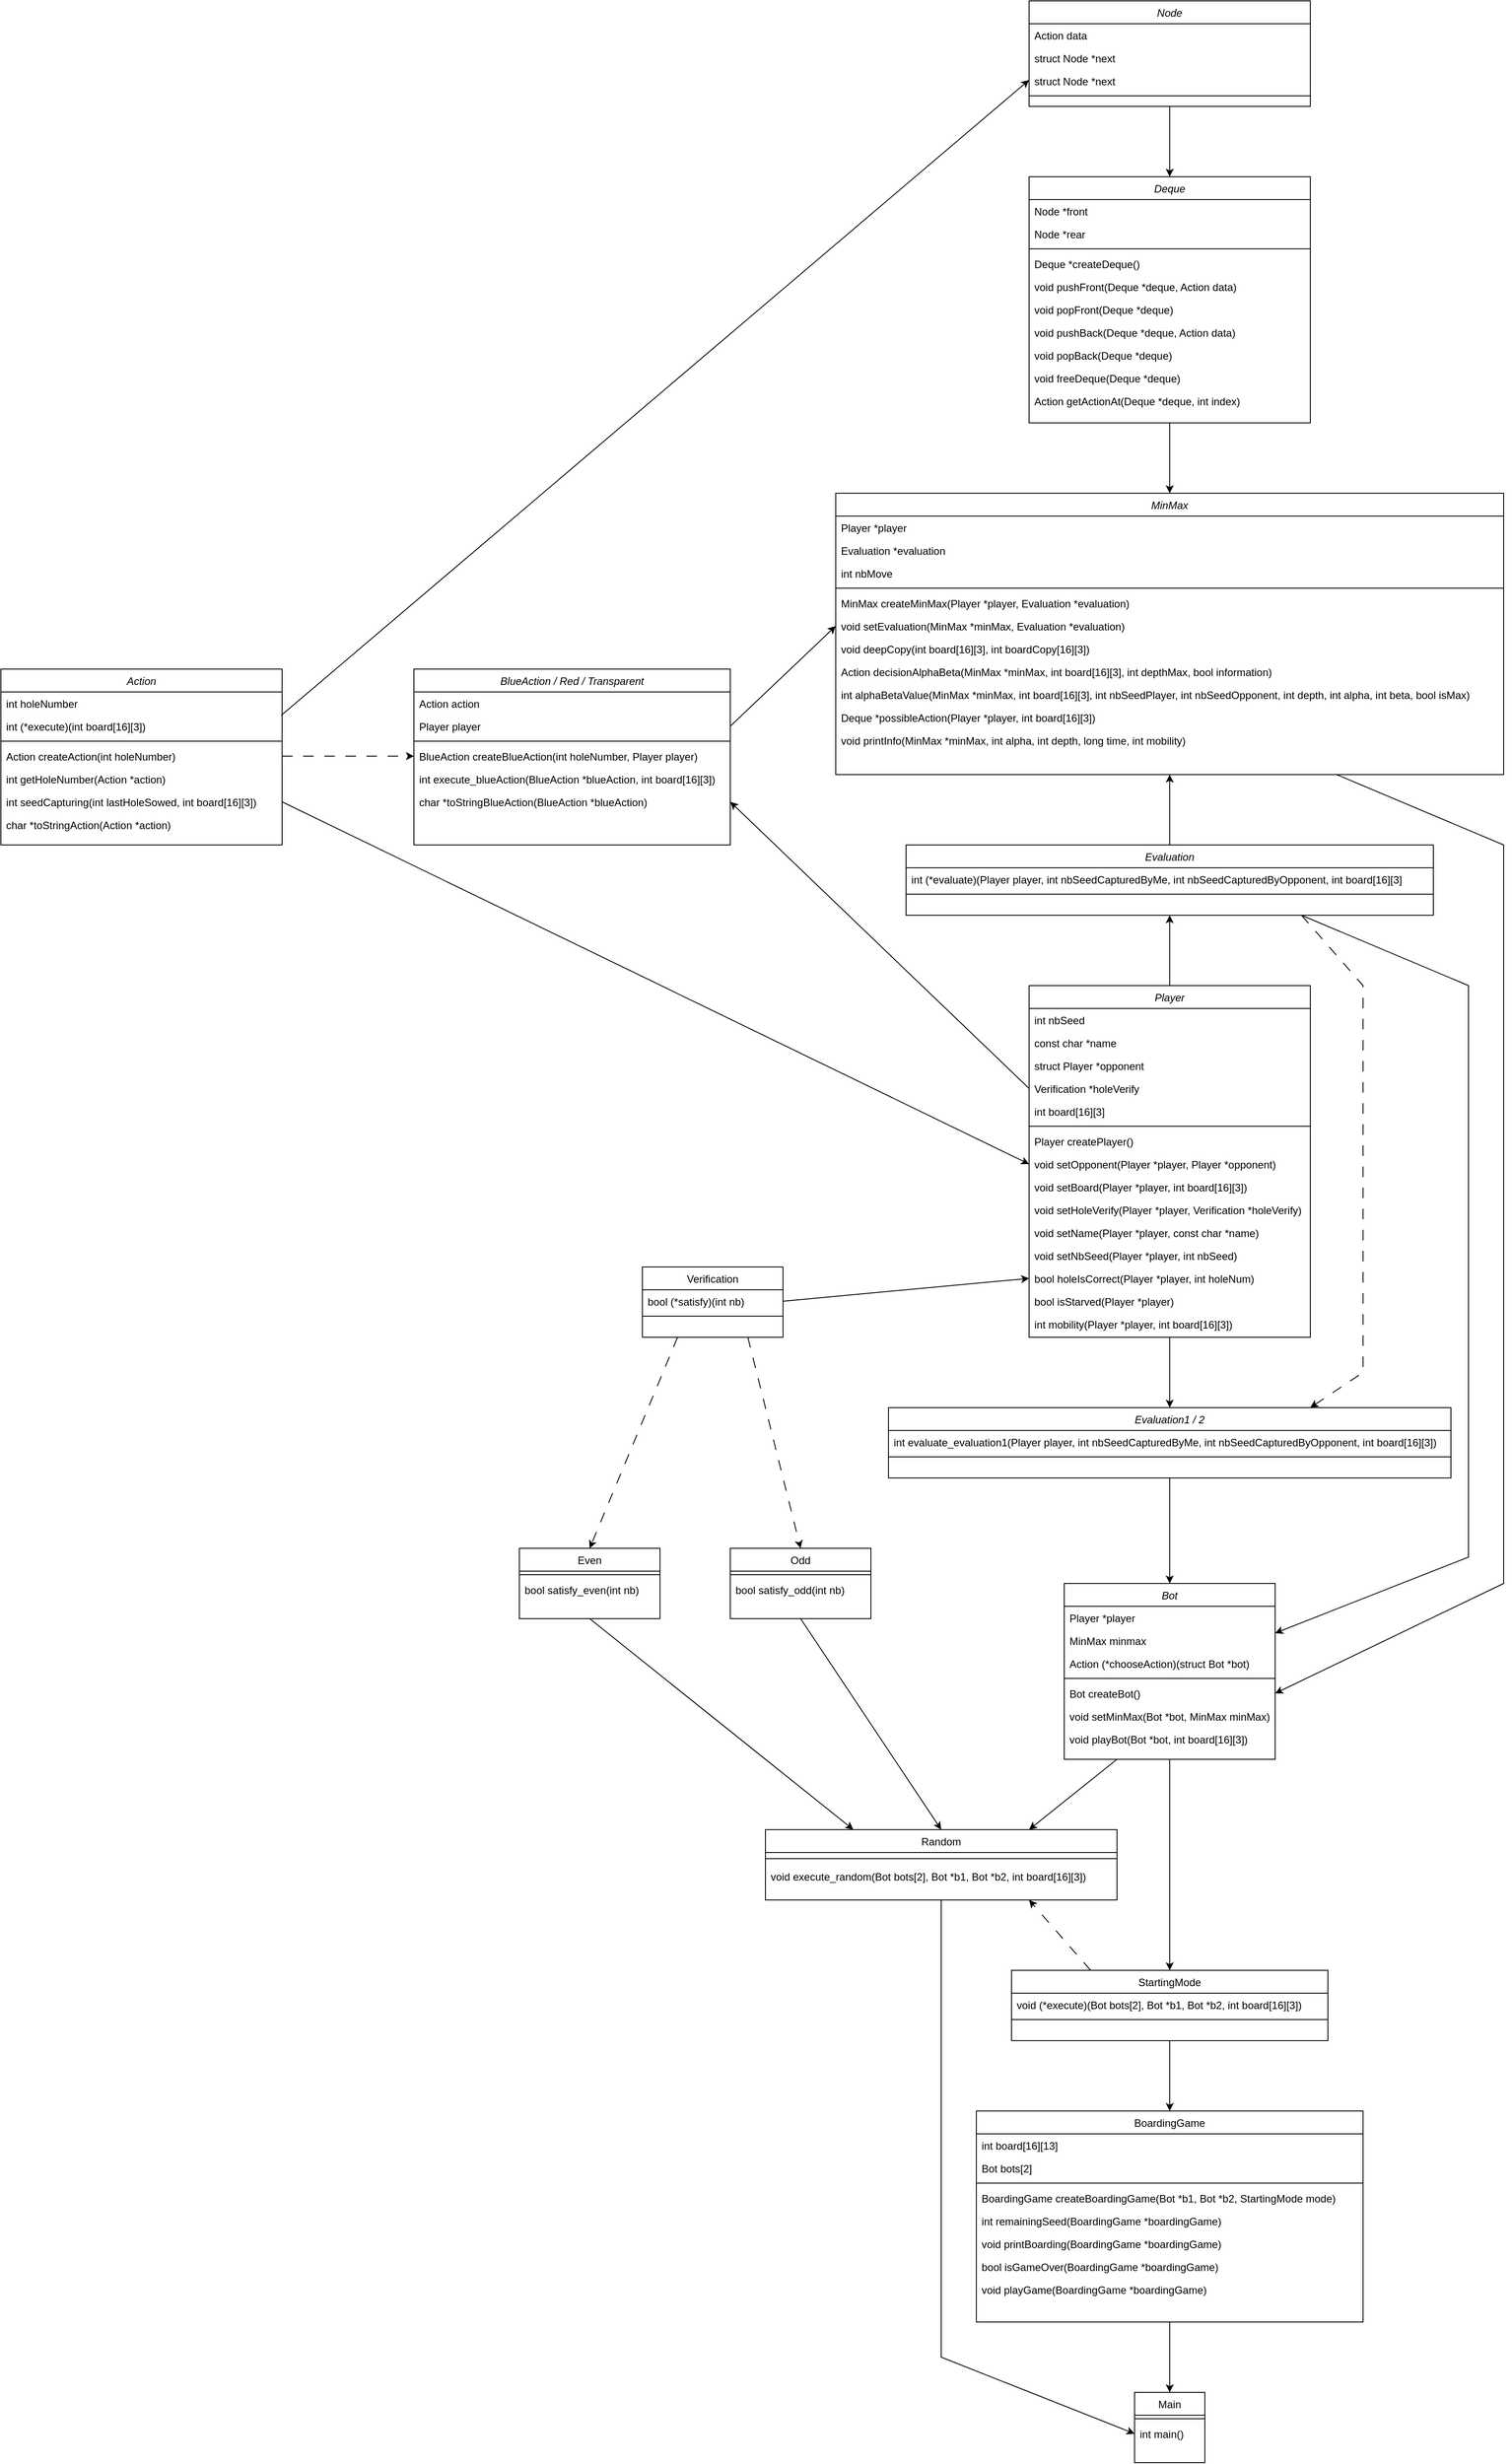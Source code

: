 <mxfile version="22.0.8" type="device">
  <diagram id="C5RBs43oDa-KdzZeNtuy" name="Page-1">
    <mxGraphModel dx="1759" dy="2501" grid="1" gridSize="10" guides="1" tooltips="1" connect="1" arrows="1" fold="1" page="1" pageScale="1" pageWidth="827" pageHeight="1169" math="0" shadow="0">
      <root>
        <mxCell id="WIyWlLk6GJQsqaUBKTNV-0" />
        <mxCell id="WIyWlLk6GJQsqaUBKTNV-1" parent="WIyWlLk6GJQsqaUBKTNV-0" />
        <mxCell id="zkfFHV4jXpPFQw0GAbJ--0" value="Bot" style="swimlane;fontStyle=2;align=center;verticalAlign=top;childLayout=stackLayout;horizontal=1;startSize=26;horizontalStack=0;resizeParent=1;resizeLast=0;collapsible=1;marginBottom=0;rounded=0;shadow=0;strokeWidth=1;" parent="WIyWlLk6GJQsqaUBKTNV-1" vertex="1">
          <mxGeometry x="740" y="720" width="240" height="200" as="geometry">
            <mxRectangle x="230" y="140" width="160" height="26" as="alternateBounds" />
          </mxGeometry>
        </mxCell>
        <mxCell id="zkfFHV4jXpPFQw0GAbJ--1" value="Player *player" style="text;align=left;verticalAlign=top;spacingLeft=4;spacingRight=4;overflow=hidden;rotatable=0;points=[[0,0.5],[1,0.5]];portConstraint=eastwest;" parent="zkfFHV4jXpPFQw0GAbJ--0" vertex="1">
          <mxGeometry y="26" width="240" height="26" as="geometry" />
        </mxCell>
        <mxCell id="zkfFHV4jXpPFQw0GAbJ--2" value="MinMax minmax" style="text;align=left;verticalAlign=top;spacingLeft=4;spacingRight=4;overflow=hidden;rotatable=0;points=[[0,0.5],[1,0.5]];portConstraint=eastwest;rounded=0;shadow=0;html=0;" parent="zkfFHV4jXpPFQw0GAbJ--0" vertex="1">
          <mxGeometry y="52" width="240" height="26" as="geometry" />
        </mxCell>
        <mxCell id="qGku2DRMaZZkztCp4UP6-144" value="Action (*chooseAction)(struct Bot *bot)" style="text;align=left;verticalAlign=top;spacingLeft=4;spacingRight=4;overflow=hidden;rotatable=0;points=[[0,0.5],[1,0.5]];portConstraint=eastwest;rounded=0;shadow=0;html=0;" vertex="1" parent="zkfFHV4jXpPFQw0GAbJ--0">
          <mxGeometry y="78" width="240" height="26" as="geometry" />
        </mxCell>
        <mxCell id="zkfFHV4jXpPFQw0GAbJ--4" value="" style="line;html=1;strokeWidth=1;align=left;verticalAlign=middle;spacingTop=-1;spacingLeft=3;spacingRight=3;rotatable=0;labelPosition=right;points=[];portConstraint=eastwest;" parent="zkfFHV4jXpPFQw0GAbJ--0" vertex="1">
          <mxGeometry y="104" width="240" height="8" as="geometry" />
        </mxCell>
        <mxCell id="zkfFHV4jXpPFQw0GAbJ--5" value="Bot createBot()" style="text;align=left;verticalAlign=top;spacingLeft=4;spacingRight=4;overflow=hidden;rotatable=0;points=[[0,0.5],[1,0.5]];portConstraint=eastwest;" parent="zkfFHV4jXpPFQw0GAbJ--0" vertex="1">
          <mxGeometry y="112" width="240" height="26" as="geometry" />
        </mxCell>
        <mxCell id="qGku2DRMaZZkztCp4UP6-21" value="void setMinMax(Bot *bot, MinMax minMax)" style="text;align=left;verticalAlign=top;spacingLeft=4;spacingRight=4;overflow=hidden;rotatable=0;points=[[0,0.5],[1,0.5]];portConstraint=eastwest;" vertex="1" parent="zkfFHV4jXpPFQw0GAbJ--0">
          <mxGeometry y="138" width="240" height="26" as="geometry" />
        </mxCell>
        <mxCell id="qGku2DRMaZZkztCp4UP6-22" value="void playBot(Bot *bot, int board[16][3])" style="text;align=left;verticalAlign=top;spacingLeft=4;spacingRight=4;overflow=hidden;rotatable=0;points=[[0,0.5],[1,0.5]];portConstraint=eastwest;" vertex="1" parent="zkfFHV4jXpPFQw0GAbJ--0">
          <mxGeometry y="164" width="240" height="26" as="geometry" />
        </mxCell>
        <mxCell id="zkfFHV4jXpPFQw0GAbJ--6" value="Verification" style="swimlane;fontStyle=0;align=center;verticalAlign=top;childLayout=stackLayout;horizontal=1;startSize=26;horizontalStack=0;resizeParent=1;resizeLast=0;collapsible=1;marginBottom=0;rounded=0;shadow=0;strokeWidth=1;" parent="WIyWlLk6GJQsqaUBKTNV-1" vertex="1">
          <mxGeometry x="260" y="360" width="160" height="80" as="geometry">
            <mxRectangle x="130" y="380" width="160" height="26" as="alternateBounds" />
          </mxGeometry>
        </mxCell>
        <mxCell id="zkfFHV4jXpPFQw0GAbJ--7" value="bool (*satisfy)(int nb)" style="text;align=left;verticalAlign=top;spacingLeft=4;spacingRight=4;overflow=hidden;rotatable=0;points=[[0,0.5],[1,0.5]];portConstraint=eastwest;" parent="zkfFHV4jXpPFQw0GAbJ--6" vertex="1">
          <mxGeometry y="26" width="160" height="26" as="geometry" />
        </mxCell>
        <mxCell id="zkfFHV4jXpPFQw0GAbJ--9" value="" style="line;html=1;strokeWidth=1;align=left;verticalAlign=middle;spacingTop=-1;spacingLeft=3;spacingRight=3;rotatable=0;labelPosition=right;points=[];portConstraint=eastwest;" parent="zkfFHV4jXpPFQw0GAbJ--6" vertex="1">
          <mxGeometry y="52" width="160" height="8" as="geometry" />
        </mxCell>
        <mxCell id="zkfFHV4jXpPFQw0GAbJ--13" value="BoardingGame" style="swimlane;fontStyle=0;align=center;verticalAlign=top;childLayout=stackLayout;horizontal=1;startSize=26;horizontalStack=0;resizeParent=1;resizeLast=0;collapsible=1;marginBottom=0;rounded=0;shadow=0;strokeWidth=1;" parent="WIyWlLk6GJQsqaUBKTNV-1" vertex="1">
          <mxGeometry x="640" y="1320" width="440" height="240" as="geometry">
            <mxRectangle x="340" y="380" width="170" height="26" as="alternateBounds" />
          </mxGeometry>
        </mxCell>
        <mxCell id="zkfFHV4jXpPFQw0GAbJ--14" value="int board[16][13]" style="text;align=left;verticalAlign=top;spacingLeft=4;spacingRight=4;overflow=hidden;rotatable=0;points=[[0,0.5],[1,0.5]];portConstraint=eastwest;" parent="zkfFHV4jXpPFQw0GAbJ--13" vertex="1">
          <mxGeometry y="26" width="440" height="26" as="geometry" />
        </mxCell>
        <mxCell id="qGku2DRMaZZkztCp4UP6-8" value="Bot bots[2]" style="text;align=left;verticalAlign=top;spacingLeft=4;spacingRight=4;overflow=hidden;rotatable=0;points=[[0,0.5],[1,0.5]];portConstraint=eastwest;" vertex="1" parent="zkfFHV4jXpPFQw0GAbJ--13">
          <mxGeometry y="52" width="440" height="26" as="geometry" />
        </mxCell>
        <mxCell id="zkfFHV4jXpPFQw0GAbJ--15" value="" style="line;html=1;strokeWidth=1;align=left;verticalAlign=middle;spacingTop=-1;spacingLeft=3;spacingRight=3;rotatable=0;labelPosition=right;points=[];portConstraint=eastwest;" parent="zkfFHV4jXpPFQw0GAbJ--13" vertex="1">
          <mxGeometry y="78" width="440" height="8" as="geometry" />
        </mxCell>
        <mxCell id="qGku2DRMaZZkztCp4UP6-9" value="BoardingGame createBoardingGame(Bot *b1, Bot *b2, StartingMode mode)" style="text;align=left;verticalAlign=top;spacingLeft=4;spacingRight=4;overflow=hidden;rotatable=0;points=[[0,0.5],[1,0.5]];portConstraint=eastwest;" vertex="1" parent="zkfFHV4jXpPFQw0GAbJ--13">
          <mxGeometry y="86" width="440" height="26" as="geometry" />
        </mxCell>
        <mxCell id="qGku2DRMaZZkztCp4UP6-10" value="int remainingSeed(BoardingGame *boardingGame)" style="text;align=left;verticalAlign=top;spacingLeft=4;spacingRight=4;overflow=hidden;rotatable=0;points=[[0,0.5],[1,0.5]];portConstraint=eastwest;" vertex="1" parent="zkfFHV4jXpPFQw0GAbJ--13">
          <mxGeometry y="112" width="440" height="26" as="geometry" />
        </mxCell>
        <mxCell id="qGku2DRMaZZkztCp4UP6-11" value="void printBoarding(BoardingGame *boardingGame)" style="text;align=left;verticalAlign=top;spacingLeft=4;spacingRight=4;overflow=hidden;rotatable=0;points=[[0,0.5],[1,0.5]];portConstraint=eastwest;" vertex="1" parent="zkfFHV4jXpPFQw0GAbJ--13">
          <mxGeometry y="138" width="440" height="26" as="geometry" />
        </mxCell>
        <mxCell id="qGku2DRMaZZkztCp4UP6-12" value="bool isGameOver(BoardingGame *boardingGame)" style="text;align=left;verticalAlign=top;spacingLeft=4;spacingRight=4;overflow=hidden;rotatable=0;points=[[0,0.5],[1,0.5]];portConstraint=eastwest;" vertex="1" parent="zkfFHV4jXpPFQw0GAbJ--13">
          <mxGeometry y="164" width="440" height="26" as="geometry" />
        </mxCell>
        <mxCell id="qGku2DRMaZZkztCp4UP6-13" value="void playGame(BoardingGame *boardingGame)" style="text;align=left;verticalAlign=top;spacingLeft=4;spacingRight=4;overflow=hidden;rotatable=0;points=[[0,0.5],[1,0.5]];portConstraint=eastwest;" vertex="1" parent="zkfFHV4jXpPFQw0GAbJ--13">
          <mxGeometry y="190" width="440" height="26" as="geometry" />
        </mxCell>
        <mxCell id="zkfFHV4jXpPFQw0GAbJ--17" value="StartingMode" style="swimlane;fontStyle=0;align=center;verticalAlign=top;childLayout=stackLayout;horizontal=1;startSize=26;horizontalStack=0;resizeParent=1;resizeLast=0;collapsible=1;marginBottom=0;rounded=0;shadow=0;strokeWidth=1;" parent="WIyWlLk6GJQsqaUBKTNV-1" vertex="1">
          <mxGeometry x="680" y="1160" width="360" height="80" as="geometry">
            <mxRectangle x="550" y="140" width="160" height="26" as="alternateBounds" />
          </mxGeometry>
        </mxCell>
        <mxCell id="zkfFHV4jXpPFQw0GAbJ--22" value="void (*execute)(Bot bots[2], Bot *b1, Bot *b2, int board[16][3])" style="text;align=left;verticalAlign=top;spacingLeft=4;spacingRight=4;overflow=hidden;rotatable=0;points=[[0,0.5],[1,0.5]];portConstraint=eastwest;rounded=0;shadow=0;html=0;" parent="zkfFHV4jXpPFQw0GAbJ--17" vertex="1">
          <mxGeometry y="26" width="360" height="26" as="geometry" />
        </mxCell>
        <mxCell id="zkfFHV4jXpPFQw0GAbJ--23" value="" style="line;html=1;strokeWidth=1;align=left;verticalAlign=middle;spacingTop=-1;spacingLeft=3;spacingRight=3;rotatable=0;labelPosition=right;points=[];portConstraint=eastwest;" parent="zkfFHV4jXpPFQw0GAbJ--17" vertex="1">
          <mxGeometry y="52" width="360" height="8" as="geometry" />
        </mxCell>
        <mxCell id="qGku2DRMaZZkztCp4UP6-0" value="Even" style="swimlane;fontStyle=0;align=center;verticalAlign=top;childLayout=stackLayout;horizontal=1;startSize=26;horizontalStack=0;resizeParent=1;resizeLast=0;collapsible=1;marginBottom=0;rounded=0;shadow=0;strokeWidth=1;" vertex="1" parent="WIyWlLk6GJQsqaUBKTNV-1">
          <mxGeometry x="120" y="680" width="160" height="80" as="geometry">
            <mxRectangle x="130" y="380" width="160" height="26" as="alternateBounds" />
          </mxGeometry>
        </mxCell>
        <mxCell id="qGku2DRMaZZkztCp4UP6-2" value="" style="line;html=1;strokeWidth=1;align=left;verticalAlign=middle;spacingTop=-1;spacingLeft=3;spacingRight=3;rotatable=0;labelPosition=right;points=[];portConstraint=eastwest;" vertex="1" parent="qGku2DRMaZZkztCp4UP6-0">
          <mxGeometry y="26" width="160" height="8" as="geometry" />
        </mxCell>
        <mxCell id="qGku2DRMaZZkztCp4UP6-18" value="bool satisfy_even(int nb)" style="text;align=left;verticalAlign=top;spacingLeft=4;spacingRight=4;overflow=hidden;rotatable=0;points=[[0,0.5],[1,0.5]];portConstraint=eastwest;" vertex="1" parent="qGku2DRMaZZkztCp4UP6-0">
          <mxGeometry y="34" width="160" height="26" as="geometry" />
        </mxCell>
        <mxCell id="qGku2DRMaZZkztCp4UP6-4" value="Odd" style="swimlane;fontStyle=0;align=center;verticalAlign=top;childLayout=stackLayout;horizontal=1;startSize=26;horizontalStack=0;resizeParent=1;resizeLast=0;collapsible=1;marginBottom=0;rounded=0;shadow=0;strokeWidth=1;" vertex="1" parent="WIyWlLk6GJQsqaUBKTNV-1">
          <mxGeometry x="360" y="680" width="160" height="80" as="geometry">
            <mxRectangle x="130" y="380" width="160" height="26" as="alternateBounds" />
          </mxGeometry>
        </mxCell>
        <mxCell id="qGku2DRMaZZkztCp4UP6-6" value="" style="line;html=1;strokeWidth=1;align=left;verticalAlign=middle;spacingTop=-1;spacingLeft=3;spacingRight=3;rotatable=0;labelPosition=right;points=[];portConstraint=eastwest;" vertex="1" parent="qGku2DRMaZZkztCp4UP6-4">
          <mxGeometry y="26" width="160" height="8" as="geometry" />
        </mxCell>
        <mxCell id="qGku2DRMaZZkztCp4UP6-17" value="bool satisfy_odd(int nb)" style="text;align=left;verticalAlign=top;spacingLeft=4;spacingRight=4;overflow=hidden;rotatable=0;points=[[0,0.5],[1,0.5]];portConstraint=eastwest;" vertex="1" parent="qGku2DRMaZZkztCp4UP6-4">
          <mxGeometry y="34" width="160" height="26" as="geometry" />
        </mxCell>
        <mxCell id="qGku2DRMaZZkztCp4UP6-14" value="Random" style="swimlane;fontStyle=0;align=center;verticalAlign=top;childLayout=stackLayout;horizontal=1;startSize=26;horizontalStack=0;resizeParent=1;resizeLast=0;collapsible=1;marginBottom=0;rounded=0;shadow=0;strokeWidth=1;" vertex="1" parent="WIyWlLk6GJQsqaUBKTNV-1">
          <mxGeometry x="400" y="1000" width="400" height="80" as="geometry">
            <mxRectangle x="550" y="140" width="160" height="26" as="alternateBounds" />
          </mxGeometry>
        </mxCell>
        <mxCell id="qGku2DRMaZZkztCp4UP6-16" value="" style="line;html=1;strokeWidth=1;align=left;verticalAlign=middle;spacingTop=-1;spacingLeft=3;spacingRight=3;rotatable=0;labelPosition=right;points=[];portConstraint=eastwest;" vertex="1" parent="qGku2DRMaZZkztCp4UP6-14">
          <mxGeometry y="26" width="400" height="14" as="geometry" />
        </mxCell>
        <mxCell id="qGku2DRMaZZkztCp4UP6-15" value="void execute_random(Bot bots[2], Bot *b1, Bot *b2, int board[16][3])" style="text;align=left;verticalAlign=top;spacingLeft=4;spacingRight=4;overflow=hidden;rotatable=0;points=[[0,0.5],[1,0.5]];portConstraint=eastwest;rounded=0;shadow=0;html=0;" vertex="1" parent="qGku2DRMaZZkztCp4UP6-14">
          <mxGeometry y="40" width="400" height="26" as="geometry" />
        </mxCell>
        <mxCell id="qGku2DRMaZZkztCp4UP6-19" value="" style="endArrow=classic;html=1;rounded=0;exitX=0.25;exitY=0;exitDx=0;exitDy=0;entryX=0.75;entryY=1;entryDx=0;entryDy=0;dashed=1;dashPattern=12 12;" edge="1" parent="WIyWlLk6GJQsqaUBKTNV-1" source="zkfFHV4jXpPFQw0GAbJ--17" target="qGku2DRMaZZkztCp4UP6-14">
          <mxGeometry width="50" height="50" relative="1" as="geometry">
            <mxPoint x="840" y="270" as="sourcePoint" />
            <mxPoint x="890" y="220" as="targetPoint" />
          </mxGeometry>
        </mxCell>
        <mxCell id="qGku2DRMaZZkztCp4UP6-20" value="" style="endArrow=classic;html=1;rounded=0;exitX=0.5;exitY=1;exitDx=0;exitDy=0;entryX=0.5;entryY=0;entryDx=0;entryDy=0;" edge="1" parent="WIyWlLk6GJQsqaUBKTNV-1" source="zkfFHV4jXpPFQw0GAbJ--17" target="zkfFHV4jXpPFQw0GAbJ--13">
          <mxGeometry width="50" height="50" relative="1" as="geometry">
            <mxPoint x="790" y="270" as="sourcePoint" />
            <mxPoint x="840" y="220" as="targetPoint" />
          </mxGeometry>
        </mxCell>
        <mxCell id="qGku2DRMaZZkztCp4UP6-24" value="Player" style="swimlane;fontStyle=2;align=center;verticalAlign=top;childLayout=stackLayout;horizontal=1;startSize=26;horizontalStack=0;resizeParent=1;resizeLast=0;collapsible=1;marginBottom=0;rounded=0;shadow=0;strokeWidth=1;" vertex="1" parent="WIyWlLk6GJQsqaUBKTNV-1">
          <mxGeometry x="700" y="40" width="320" height="400" as="geometry">
            <mxRectangle x="230" y="140" width="160" height="26" as="alternateBounds" />
          </mxGeometry>
        </mxCell>
        <mxCell id="qGku2DRMaZZkztCp4UP6-25" value="int nbSeed" style="text;align=left;verticalAlign=top;spacingLeft=4;spacingRight=4;overflow=hidden;rotatable=0;points=[[0,0.5],[1,0.5]];portConstraint=eastwest;" vertex="1" parent="qGku2DRMaZZkztCp4UP6-24">
          <mxGeometry y="26" width="320" height="26" as="geometry" />
        </mxCell>
        <mxCell id="qGku2DRMaZZkztCp4UP6-26" value="const char *name" style="text;align=left;verticalAlign=top;spacingLeft=4;spacingRight=4;overflow=hidden;rotatable=0;points=[[0,0.5],[1,0.5]];portConstraint=eastwest;rounded=0;shadow=0;html=0;" vertex="1" parent="qGku2DRMaZZkztCp4UP6-24">
          <mxGeometry y="52" width="320" height="26" as="geometry" />
        </mxCell>
        <mxCell id="qGku2DRMaZZkztCp4UP6-27" value="struct Player *opponent" style="text;align=left;verticalAlign=top;spacingLeft=4;spacingRight=4;overflow=hidden;rotatable=0;points=[[0,0.5],[1,0.5]];portConstraint=eastwest;rounded=0;shadow=0;html=0;" vertex="1" parent="qGku2DRMaZZkztCp4UP6-24">
          <mxGeometry y="78" width="320" height="26" as="geometry" />
        </mxCell>
        <mxCell id="qGku2DRMaZZkztCp4UP6-33" value="Verification *holeVerify" style="text;align=left;verticalAlign=top;spacingLeft=4;spacingRight=4;overflow=hidden;rotatable=0;points=[[0,0.5],[1,0.5]];portConstraint=eastwest;rounded=0;shadow=0;html=0;" vertex="1" parent="qGku2DRMaZZkztCp4UP6-24">
          <mxGeometry y="104" width="320" height="26" as="geometry" />
        </mxCell>
        <mxCell id="qGku2DRMaZZkztCp4UP6-35" value="int board[16][3]" style="text;align=left;verticalAlign=top;spacingLeft=4;spacingRight=4;overflow=hidden;rotatable=0;points=[[0,0.5],[1,0.5]];portConstraint=eastwest;rounded=0;shadow=0;html=0;" vertex="1" parent="qGku2DRMaZZkztCp4UP6-24">
          <mxGeometry y="130" width="320" height="26" as="geometry" />
        </mxCell>
        <mxCell id="qGku2DRMaZZkztCp4UP6-28" value="" style="line;html=1;strokeWidth=1;align=left;verticalAlign=middle;spacingTop=-1;spacingLeft=3;spacingRight=3;rotatable=0;labelPosition=right;points=[];portConstraint=eastwest;" vertex="1" parent="qGku2DRMaZZkztCp4UP6-24">
          <mxGeometry y="156" width="320" height="8" as="geometry" />
        </mxCell>
        <mxCell id="qGku2DRMaZZkztCp4UP6-29" value="Player createPlayer()" style="text;align=left;verticalAlign=top;spacingLeft=4;spacingRight=4;overflow=hidden;rotatable=0;points=[[0,0.5],[1,0.5]];portConstraint=eastwest;" vertex="1" parent="qGku2DRMaZZkztCp4UP6-24">
          <mxGeometry y="164" width="320" height="26" as="geometry" />
        </mxCell>
        <mxCell id="qGku2DRMaZZkztCp4UP6-30" value="void setOpponent(Player *player, Player *opponent)" style="text;align=left;verticalAlign=top;spacingLeft=4;spacingRight=4;overflow=hidden;rotatable=0;points=[[0,0.5],[1,0.5]];portConstraint=eastwest;" vertex="1" parent="qGku2DRMaZZkztCp4UP6-24">
          <mxGeometry y="190" width="320" height="26" as="geometry" />
        </mxCell>
        <mxCell id="qGku2DRMaZZkztCp4UP6-31" value="void setBoard(Player *player, int board[16][3])" style="text;align=left;verticalAlign=top;spacingLeft=4;spacingRight=4;overflow=hidden;rotatable=0;points=[[0,0.5],[1,0.5]];portConstraint=eastwest;" vertex="1" parent="qGku2DRMaZZkztCp4UP6-24">
          <mxGeometry y="216" width="320" height="26" as="geometry" />
        </mxCell>
        <mxCell id="qGku2DRMaZZkztCp4UP6-36" value="void setHoleVerify(Player *player, Verification *holeVerify)" style="text;align=left;verticalAlign=top;spacingLeft=4;spacingRight=4;overflow=hidden;rotatable=0;points=[[0,0.5],[1,0.5]];portConstraint=eastwest;" vertex="1" parent="qGku2DRMaZZkztCp4UP6-24">
          <mxGeometry y="242" width="320" height="26" as="geometry" />
        </mxCell>
        <mxCell id="qGku2DRMaZZkztCp4UP6-37" value="void setName(Player *player, const char *name)" style="text;align=left;verticalAlign=top;spacingLeft=4;spacingRight=4;overflow=hidden;rotatable=0;points=[[0,0.5],[1,0.5]];portConstraint=eastwest;" vertex="1" parent="qGku2DRMaZZkztCp4UP6-24">
          <mxGeometry y="268" width="320" height="26" as="geometry" />
        </mxCell>
        <mxCell id="qGku2DRMaZZkztCp4UP6-38" value="void setNbSeed(Player *player, int nbSeed)" style="text;align=left;verticalAlign=top;spacingLeft=4;spacingRight=4;overflow=hidden;rotatable=0;points=[[0,0.5],[1,0.5]];portConstraint=eastwest;" vertex="1" parent="qGku2DRMaZZkztCp4UP6-24">
          <mxGeometry y="294" width="320" height="26" as="geometry" />
        </mxCell>
        <mxCell id="qGku2DRMaZZkztCp4UP6-39" value="bool holeIsCorrect(Player *player, int holeNum)" style="text;align=left;verticalAlign=top;spacingLeft=4;spacingRight=4;overflow=hidden;rotatable=0;points=[[0,0.5],[1,0.5]];portConstraint=eastwest;" vertex="1" parent="qGku2DRMaZZkztCp4UP6-24">
          <mxGeometry y="320" width="320" height="26" as="geometry" />
        </mxCell>
        <mxCell id="qGku2DRMaZZkztCp4UP6-40" value="bool isStarved(Player *player)" style="text;align=left;verticalAlign=top;spacingLeft=4;spacingRight=4;overflow=hidden;rotatable=0;points=[[0,0.5],[1,0.5]];portConstraint=eastwest;" vertex="1" parent="qGku2DRMaZZkztCp4UP6-24">
          <mxGeometry y="346" width="320" height="26" as="geometry" />
        </mxCell>
        <mxCell id="qGku2DRMaZZkztCp4UP6-41" value="int mobility(Player *player, int board[16][3])" style="text;align=left;verticalAlign=top;spacingLeft=4;spacingRight=4;overflow=hidden;rotatable=0;points=[[0,0.5],[1,0.5]];portConstraint=eastwest;" vertex="1" parent="qGku2DRMaZZkztCp4UP6-24">
          <mxGeometry y="372" width="320" height="26" as="geometry" />
        </mxCell>
        <mxCell id="qGku2DRMaZZkztCp4UP6-34" value="" style="endArrow=classic;html=1;rounded=0;exitX=1;exitY=0.5;exitDx=0;exitDy=0;entryX=0;entryY=0.5;entryDx=0;entryDy=0;" edge="1" parent="WIyWlLk6GJQsqaUBKTNV-1" source="zkfFHV4jXpPFQw0GAbJ--7" target="qGku2DRMaZZkztCp4UP6-39">
          <mxGeometry width="50" height="50" relative="1" as="geometry">
            <mxPoint x="110" y="390" as="sourcePoint" />
            <mxPoint x="260" y="340" as="targetPoint" />
          </mxGeometry>
        </mxCell>
        <mxCell id="qGku2DRMaZZkztCp4UP6-42" value="Action" style="swimlane;fontStyle=2;align=center;verticalAlign=top;childLayout=stackLayout;horizontal=1;startSize=26;horizontalStack=0;resizeParent=1;resizeLast=0;collapsible=1;marginBottom=0;rounded=0;shadow=0;strokeWidth=1;" vertex="1" parent="WIyWlLk6GJQsqaUBKTNV-1">
          <mxGeometry x="-470" y="-320" width="320" height="200" as="geometry">
            <mxRectangle x="230" y="140" width="160" height="26" as="alternateBounds" />
          </mxGeometry>
        </mxCell>
        <mxCell id="qGku2DRMaZZkztCp4UP6-43" value="int holeNumber" style="text;align=left;verticalAlign=top;spacingLeft=4;spacingRight=4;overflow=hidden;rotatable=0;points=[[0,0.5],[1,0.5]];portConstraint=eastwest;" vertex="1" parent="qGku2DRMaZZkztCp4UP6-42">
          <mxGeometry y="26" width="320" height="26" as="geometry" />
        </mxCell>
        <mxCell id="qGku2DRMaZZkztCp4UP6-44" value="int (*execute)(int board[16][3])" style="text;align=left;verticalAlign=top;spacingLeft=4;spacingRight=4;overflow=hidden;rotatable=0;points=[[0,0.5],[1,0.5]];portConstraint=eastwest;rounded=0;shadow=0;html=0;" vertex="1" parent="qGku2DRMaZZkztCp4UP6-42">
          <mxGeometry y="52" width="320" height="26" as="geometry" />
        </mxCell>
        <mxCell id="qGku2DRMaZZkztCp4UP6-46" value="" style="line;html=1;strokeWidth=1;align=left;verticalAlign=middle;spacingTop=-1;spacingLeft=3;spacingRight=3;rotatable=0;labelPosition=right;points=[];portConstraint=eastwest;" vertex="1" parent="qGku2DRMaZZkztCp4UP6-42">
          <mxGeometry y="78" width="320" height="8" as="geometry" />
        </mxCell>
        <mxCell id="qGku2DRMaZZkztCp4UP6-47" value="Action createAction(int holeNumber)" style="text;align=left;verticalAlign=top;spacingLeft=4;spacingRight=4;overflow=hidden;rotatable=0;points=[[0,0.5],[1,0.5]];portConstraint=eastwest;" vertex="1" parent="qGku2DRMaZZkztCp4UP6-42">
          <mxGeometry y="86" width="320" height="26" as="geometry" />
        </mxCell>
        <mxCell id="qGku2DRMaZZkztCp4UP6-48" value="int getHoleNumber(Action *action)" style="text;align=left;verticalAlign=top;spacingLeft=4;spacingRight=4;overflow=hidden;rotatable=0;points=[[0,0.5],[1,0.5]];portConstraint=eastwest;" vertex="1" parent="qGku2DRMaZZkztCp4UP6-42">
          <mxGeometry y="112" width="320" height="26" as="geometry" />
        </mxCell>
        <mxCell id="qGku2DRMaZZkztCp4UP6-49" value="int seedCapturing(int lastHoleSowed, int board[16][3])" style="text;align=left;verticalAlign=top;spacingLeft=4;spacingRight=4;overflow=hidden;rotatable=0;points=[[0,0.5],[1,0.5]];portConstraint=eastwest;" vertex="1" parent="qGku2DRMaZZkztCp4UP6-42">
          <mxGeometry y="138" width="320" height="26" as="geometry" />
        </mxCell>
        <mxCell id="qGku2DRMaZZkztCp4UP6-50" value="char *toStringAction(Action *action)" style="text;align=left;verticalAlign=top;spacingLeft=4;spacingRight=4;overflow=hidden;rotatable=0;points=[[0,0.5],[1,0.5]];portConstraint=eastwest;" vertex="1" parent="qGku2DRMaZZkztCp4UP6-42">
          <mxGeometry y="164" width="320" height="26" as="geometry" />
        </mxCell>
        <mxCell id="qGku2DRMaZZkztCp4UP6-51" value="" style="endArrow=classic;html=1;rounded=0;exitX=1;exitY=0.5;exitDx=0;exitDy=0;entryX=0;entryY=0.5;entryDx=0;entryDy=0;" edge="1" parent="WIyWlLk6GJQsqaUBKTNV-1" source="qGku2DRMaZZkztCp4UP6-49" target="qGku2DRMaZZkztCp4UP6-30">
          <mxGeometry width="50" height="50" relative="1" as="geometry">
            <mxPoint x="290" y="-110" as="sourcePoint" />
            <mxPoint x="340" y="-160" as="targetPoint" />
            <Array as="points" />
          </mxGeometry>
        </mxCell>
        <mxCell id="qGku2DRMaZZkztCp4UP6-52" value="MinMax" style="swimlane;fontStyle=2;align=center;verticalAlign=top;childLayout=stackLayout;horizontal=1;startSize=26;horizontalStack=0;resizeParent=1;resizeLast=0;collapsible=1;marginBottom=0;rounded=0;shadow=0;strokeWidth=1;" vertex="1" parent="WIyWlLk6GJQsqaUBKTNV-1">
          <mxGeometry x="480" y="-520" width="760" height="320" as="geometry">
            <mxRectangle x="230" y="140" width="160" height="26" as="alternateBounds" />
          </mxGeometry>
        </mxCell>
        <mxCell id="qGku2DRMaZZkztCp4UP6-53" value="Player *player" style="text;align=left;verticalAlign=top;spacingLeft=4;spacingRight=4;overflow=hidden;rotatable=0;points=[[0,0.5],[1,0.5]];portConstraint=eastwest;" vertex="1" parent="qGku2DRMaZZkztCp4UP6-52">
          <mxGeometry y="26" width="760" height="26" as="geometry" />
        </mxCell>
        <mxCell id="qGku2DRMaZZkztCp4UP6-54" value="Evaluation *evaluation" style="text;align=left;verticalAlign=top;spacingLeft=4;spacingRight=4;overflow=hidden;rotatable=0;points=[[0,0.5],[1,0.5]];portConstraint=eastwest;rounded=0;shadow=0;html=0;" vertex="1" parent="qGku2DRMaZZkztCp4UP6-52">
          <mxGeometry y="52" width="760" height="26" as="geometry" />
        </mxCell>
        <mxCell id="qGku2DRMaZZkztCp4UP6-78" value="int nbMove" style="text;align=left;verticalAlign=top;spacingLeft=4;spacingRight=4;overflow=hidden;rotatable=0;points=[[0,0.5],[1,0.5]];portConstraint=eastwest;rounded=0;shadow=0;html=0;" vertex="1" parent="qGku2DRMaZZkztCp4UP6-52">
          <mxGeometry y="78" width="760" height="26" as="geometry" />
        </mxCell>
        <mxCell id="qGku2DRMaZZkztCp4UP6-55" value="" style="line;html=1;strokeWidth=1;align=left;verticalAlign=middle;spacingTop=-1;spacingLeft=3;spacingRight=3;rotatable=0;labelPosition=right;points=[];portConstraint=eastwest;" vertex="1" parent="qGku2DRMaZZkztCp4UP6-52">
          <mxGeometry y="104" width="760" height="8" as="geometry" />
        </mxCell>
        <mxCell id="qGku2DRMaZZkztCp4UP6-56" value="MinMax createMinMax(Player *player, Evaluation *evaluation)" style="text;align=left;verticalAlign=top;spacingLeft=4;spacingRight=4;overflow=hidden;rotatable=0;points=[[0,0.5],[1,0.5]];portConstraint=eastwest;" vertex="1" parent="qGku2DRMaZZkztCp4UP6-52">
          <mxGeometry y="112" width="760" height="26" as="geometry" />
        </mxCell>
        <mxCell id="qGku2DRMaZZkztCp4UP6-57" value="void setEvaluation(MinMax *minMax, Evaluation *evaluation)" style="text;align=left;verticalAlign=top;spacingLeft=4;spacingRight=4;overflow=hidden;rotatable=0;points=[[0,0.5],[1,0.5]];portConstraint=eastwest;" vertex="1" parent="qGku2DRMaZZkztCp4UP6-52">
          <mxGeometry y="138" width="760" height="26" as="geometry" />
        </mxCell>
        <mxCell id="qGku2DRMaZZkztCp4UP6-58" value="void deepCopy(int board[16][3], int boardCopy[16][3])" style="text;align=left;verticalAlign=top;spacingLeft=4;spacingRight=4;overflow=hidden;rotatable=0;points=[[0,0.5],[1,0.5]];portConstraint=eastwest;" vertex="1" parent="qGku2DRMaZZkztCp4UP6-52">
          <mxGeometry y="164" width="760" height="26" as="geometry" />
        </mxCell>
        <mxCell id="qGku2DRMaZZkztCp4UP6-59" value="Action decisionAlphaBeta(MinMax *minMax, int board[16][3], int depthMax, bool information)" style="text;align=left;verticalAlign=top;spacingLeft=4;spacingRight=4;overflow=hidden;rotatable=0;points=[[0,0.5],[1,0.5]];portConstraint=eastwest;" vertex="1" parent="qGku2DRMaZZkztCp4UP6-52">
          <mxGeometry y="190" width="760" height="26" as="geometry" />
        </mxCell>
        <mxCell id="qGku2DRMaZZkztCp4UP6-81" value="int alphaBetaValue(MinMax *minMax, int board[16][3], int nbSeedPlayer, int nbSeedOpponent, int depth, int alpha, int beta, bool isMax)" style="text;align=left;verticalAlign=top;spacingLeft=4;spacingRight=4;overflow=hidden;rotatable=0;points=[[0,0.5],[1,0.5]];portConstraint=eastwest;" vertex="1" parent="qGku2DRMaZZkztCp4UP6-52">
          <mxGeometry y="216" width="760" height="26" as="geometry" />
        </mxCell>
        <mxCell id="qGku2DRMaZZkztCp4UP6-82" value="Deque *possibleAction(Player *player, int board[16][3])" style="text;align=left;verticalAlign=top;spacingLeft=4;spacingRight=4;overflow=hidden;rotatable=0;points=[[0,0.5],[1,0.5]];portConstraint=eastwest;" vertex="1" parent="qGku2DRMaZZkztCp4UP6-52">
          <mxGeometry y="242" width="760" height="26" as="geometry" />
        </mxCell>
        <mxCell id="qGku2DRMaZZkztCp4UP6-83" value="void printInfo(MinMax *minMax, int alpha, int depth, long time, int mobility)" style="text;align=left;verticalAlign=top;spacingLeft=4;spacingRight=4;overflow=hidden;rotatable=0;points=[[0,0.5],[1,0.5]];portConstraint=eastwest;" vertex="1" parent="qGku2DRMaZZkztCp4UP6-52">
          <mxGeometry y="268" width="760" height="26" as="geometry" />
        </mxCell>
        <mxCell id="qGku2DRMaZZkztCp4UP6-71" value="" style="endArrow=classic;html=1;rounded=0;exitX=0.5;exitY=1;exitDx=0;exitDy=0;entryX=0;entryY=0.5;entryDx=0;entryDy=0;" edge="1" parent="WIyWlLk6GJQsqaUBKTNV-1" source="qGku2DRMaZZkztCp4UP6-14" target="qGku2DRMaZZkztCp4UP6-64">
          <mxGeometry width="50" height="50" relative="1" as="geometry">
            <mxPoint x="960" y="820" as="sourcePoint" />
            <mxPoint x="1010" y="770" as="targetPoint" />
            <Array as="points">
              <mxPoint x="600" y="1600" />
            </Array>
          </mxGeometry>
        </mxCell>
        <mxCell id="qGku2DRMaZZkztCp4UP6-72" value="" style="endArrow=classic;html=1;rounded=0;exitX=0.25;exitY=1;exitDx=0;exitDy=0;entryX=0.75;entryY=0;entryDx=0;entryDy=0;" edge="1" parent="WIyWlLk6GJQsqaUBKTNV-1" source="zkfFHV4jXpPFQw0GAbJ--0" target="qGku2DRMaZZkztCp4UP6-14">
          <mxGeometry width="50" height="50" relative="1" as="geometry">
            <mxPoint x="520" y="830" as="sourcePoint" />
            <mxPoint x="570" y="780" as="targetPoint" />
          </mxGeometry>
        </mxCell>
        <mxCell id="qGku2DRMaZZkztCp4UP6-73" value="" style="endArrow=classic;html=1;rounded=0;exitX=0.5;exitY=1;exitDx=0;exitDy=0;entryX=0.5;entryY=0;entryDx=0;entryDy=0;" edge="1" parent="WIyWlLk6GJQsqaUBKTNV-1" source="qGku2DRMaZZkztCp4UP6-4" target="qGku2DRMaZZkztCp4UP6-14">
          <mxGeometry width="50" height="50" relative="1" as="geometry">
            <mxPoint x="470" y="760" as="sourcePoint" />
            <mxPoint x="520" y="710" as="targetPoint" />
          </mxGeometry>
        </mxCell>
        <mxCell id="qGku2DRMaZZkztCp4UP6-75" value="" style="endArrow=classic;html=1;rounded=0;exitX=0.5;exitY=1;exitDx=0;exitDy=0;entryX=0.25;entryY=0;entryDx=0;entryDy=0;" edge="1" parent="WIyWlLk6GJQsqaUBKTNV-1" source="qGku2DRMaZZkztCp4UP6-0" target="qGku2DRMaZZkztCp4UP6-14">
          <mxGeometry width="50" height="50" relative="1" as="geometry">
            <mxPoint x="310" y="730" as="sourcePoint" />
            <mxPoint x="360" y="680" as="targetPoint" />
          </mxGeometry>
        </mxCell>
        <mxCell id="qGku2DRMaZZkztCp4UP6-76" value="" style="endArrow=classic;html=1;rounded=0;exitX=0.75;exitY=1;exitDx=0;exitDy=0;entryX=0.5;entryY=0;entryDx=0;entryDy=0;dashed=1;dashPattern=12 12;" edge="1" parent="WIyWlLk6GJQsqaUBKTNV-1" source="zkfFHV4jXpPFQw0GAbJ--6" target="qGku2DRMaZZkztCp4UP6-4">
          <mxGeometry width="50" height="50" relative="1" as="geometry">
            <mxPoint x="220" y="690" as="sourcePoint" />
            <mxPoint x="270" y="640" as="targetPoint" />
          </mxGeometry>
        </mxCell>
        <mxCell id="qGku2DRMaZZkztCp4UP6-77" value="" style="endArrow=classic;html=1;rounded=0;exitX=0.25;exitY=1;exitDx=0;exitDy=0;entryX=0.5;entryY=0;entryDx=0;entryDy=0;dashed=1;dashPattern=12 12;" edge="1" parent="WIyWlLk6GJQsqaUBKTNV-1" source="zkfFHV4jXpPFQw0GAbJ--6" target="qGku2DRMaZZkztCp4UP6-0">
          <mxGeometry width="50" height="50" relative="1" as="geometry">
            <mxPoint x="210" y="650" as="sourcePoint" />
            <mxPoint x="260" y="600" as="targetPoint" />
          </mxGeometry>
        </mxCell>
        <mxCell id="qGku2DRMaZZkztCp4UP6-84" value="Evaluation" style="swimlane;fontStyle=2;align=center;verticalAlign=top;childLayout=stackLayout;horizontal=1;startSize=26;horizontalStack=0;resizeParent=1;resizeLast=0;collapsible=1;marginBottom=0;rounded=0;shadow=0;strokeWidth=1;" vertex="1" parent="WIyWlLk6GJQsqaUBKTNV-1">
          <mxGeometry x="560" y="-120" width="600" height="80" as="geometry">
            <mxRectangle x="230" y="140" width="160" height="26" as="alternateBounds" />
          </mxGeometry>
        </mxCell>
        <mxCell id="qGku2DRMaZZkztCp4UP6-85" value="int (*evaluate)(Player player, int nbSeedCapturedByMe, int nbSeedCapturedByOpponent, int board[16][3]" style="text;align=left;verticalAlign=top;spacingLeft=4;spacingRight=4;overflow=hidden;rotatable=0;points=[[0,0.5],[1,0.5]];portConstraint=eastwest;" vertex="1" parent="qGku2DRMaZZkztCp4UP6-84">
          <mxGeometry y="26" width="600" height="26" as="geometry" />
        </mxCell>
        <mxCell id="qGku2DRMaZZkztCp4UP6-87" value="" style="line;html=1;strokeWidth=1;align=left;verticalAlign=middle;spacingTop=-1;spacingLeft=3;spacingRight=3;rotatable=0;labelPosition=right;points=[];portConstraint=eastwest;" vertex="1" parent="qGku2DRMaZZkztCp4UP6-84">
          <mxGeometry y="52" width="600" height="8" as="geometry" />
        </mxCell>
        <mxCell id="qGku2DRMaZZkztCp4UP6-92" value="" style="endArrow=classic;html=1;rounded=0;exitX=0.5;exitY=0;exitDx=0;exitDy=0;entryX=0.5;entryY=1;entryDx=0;entryDy=0;" edge="1" parent="WIyWlLk6GJQsqaUBKTNV-1" source="qGku2DRMaZZkztCp4UP6-84" target="qGku2DRMaZZkztCp4UP6-52">
          <mxGeometry width="50" height="50" relative="1" as="geometry">
            <mxPoint x="320" y="-250" as="sourcePoint" />
            <mxPoint x="950" y="-170" as="targetPoint" />
          </mxGeometry>
        </mxCell>
        <mxCell id="qGku2DRMaZZkztCp4UP6-94" value="Deque" style="swimlane;fontStyle=2;align=center;verticalAlign=top;childLayout=stackLayout;horizontal=1;startSize=26;horizontalStack=0;resizeParent=1;resizeLast=0;collapsible=1;marginBottom=0;rounded=0;shadow=0;strokeWidth=1;" vertex="1" parent="WIyWlLk6GJQsqaUBKTNV-1">
          <mxGeometry x="700" y="-880" width="320" height="280" as="geometry">
            <mxRectangle x="230" y="140" width="160" height="26" as="alternateBounds" />
          </mxGeometry>
        </mxCell>
        <mxCell id="qGku2DRMaZZkztCp4UP6-95" value="Node *front" style="text;align=left;verticalAlign=top;spacingLeft=4;spacingRight=4;overflow=hidden;rotatable=0;points=[[0,0.5],[1,0.5]];portConstraint=eastwest;" vertex="1" parent="qGku2DRMaZZkztCp4UP6-94">
          <mxGeometry y="26" width="320" height="26" as="geometry" />
        </mxCell>
        <mxCell id="qGku2DRMaZZkztCp4UP6-96" value="Node *rear" style="text;align=left;verticalAlign=top;spacingLeft=4;spacingRight=4;overflow=hidden;rotatable=0;points=[[0,0.5],[1,0.5]];portConstraint=eastwest;rounded=0;shadow=0;html=0;" vertex="1" parent="qGku2DRMaZZkztCp4UP6-94">
          <mxGeometry y="52" width="320" height="26" as="geometry" />
        </mxCell>
        <mxCell id="qGku2DRMaZZkztCp4UP6-97" value="" style="line;html=1;strokeWidth=1;align=left;verticalAlign=middle;spacingTop=-1;spacingLeft=3;spacingRight=3;rotatable=0;labelPosition=right;points=[];portConstraint=eastwest;" vertex="1" parent="qGku2DRMaZZkztCp4UP6-94">
          <mxGeometry y="78" width="320" height="8" as="geometry" />
        </mxCell>
        <mxCell id="qGku2DRMaZZkztCp4UP6-98" value="Deque *createDeque()" style="text;align=left;verticalAlign=top;spacingLeft=4;spacingRight=4;overflow=hidden;rotatable=0;points=[[0,0.5],[1,0.5]];portConstraint=eastwest;" vertex="1" parent="qGku2DRMaZZkztCp4UP6-94">
          <mxGeometry y="86" width="320" height="26" as="geometry" />
        </mxCell>
        <mxCell id="qGku2DRMaZZkztCp4UP6-99" value="void pushFront(Deque *deque, Action data)" style="text;align=left;verticalAlign=top;spacingLeft=4;spacingRight=4;overflow=hidden;rotatable=0;points=[[0,0.5],[1,0.5]];portConstraint=eastwest;" vertex="1" parent="qGku2DRMaZZkztCp4UP6-94">
          <mxGeometry y="112" width="320" height="26" as="geometry" />
        </mxCell>
        <mxCell id="qGku2DRMaZZkztCp4UP6-100" value="void popFront(Deque *deque)" style="text;align=left;verticalAlign=top;spacingLeft=4;spacingRight=4;overflow=hidden;rotatable=0;points=[[0,0.5],[1,0.5]];portConstraint=eastwest;" vertex="1" parent="qGku2DRMaZZkztCp4UP6-94">
          <mxGeometry y="138" width="320" height="26" as="geometry" />
        </mxCell>
        <mxCell id="qGku2DRMaZZkztCp4UP6-101" value="void pushBack(Deque *deque, Action data)" style="text;align=left;verticalAlign=top;spacingLeft=4;spacingRight=4;overflow=hidden;rotatable=0;points=[[0,0.5],[1,0.5]];portConstraint=eastwest;" vertex="1" parent="qGku2DRMaZZkztCp4UP6-94">
          <mxGeometry y="164" width="320" height="26" as="geometry" />
        </mxCell>
        <mxCell id="qGku2DRMaZZkztCp4UP6-113" value="void popBack(Deque *deque)" style="text;align=left;verticalAlign=top;spacingLeft=4;spacingRight=4;overflow=hidden;rotatable=0;points=[[0,0.5],[1,0.5]];portConstraint=eastwest;" vertex="1" parent="qGku2DRMaZZkztCp4UP6-94">
          <mxGeometry y="190" width="320" height="26" as="geometry" />
        </mxCell>
        <mxCell id="qGku2DRMaZZkztCp4UP6-114" value="void freeDeque(Deque *deque)" style="text;align=left;verticalAlign=top;spacingLeft=4;spacingRight=4;overflow=hidden;rotatable=0;points=[[0,0.5],[1,0.5]];portConstraint=eastwest;" vertex="1" parent="qGku2DRMaZZkztCp4UP6-94">
          <mxGeometry y="216" width="320" height="26" as="geometry" />
        </mxCell>
        <mxCell id="qGku2DRMaZZkztCp4UP6-115" value="Action getActionAt(Deque *deque, int index)" style="text;align=left;verticalAlign=top;spacingLeft=4;spacingRight=4;overflow=hidden;rotatable=0;points=[[0,0.5],[1,0.5]];portConstraint=eastwest;" vertex="1" parent="qGku2DRMaZZkztCp4UP6-94">
          <mxGeometry y="242" width="320" height="26" as="geometry" />
        </mxCell>
        <mxCell id="qGku2DRMaZZkztCp4UP6-102" value="" style="endArrow=classic;html=1;rounded=0;exitX=0.997;exitY=1.026;exitDx=0;exitDy=0;entryX=0;entryY=0.75;entryDx=0;entryDy=0;exitPerimeter=0;" edge="1" parent="WIyWlLk6GJQsqaUBKTNV-1" source="qGku2DRMaZZkztCp4UP6-43" target="qGku2DRMaZZkztCp4UP6-103">
          <mxGeometry width="50" height="50" relative="1" as="geometry">
            <mxPoint x="120" y="-750" as="sourcePoint" />
            <mxPoint x="150" y="-1025" as="targetPoint" />
          </mxGeometry>
        </mxCell>
        <mxCell id="qGku2DRMaZZkztCp4UP6-103" value="Node" style="swimlane;fontStyle=2;align=center;verticalAlign=top;childLayout=stackLayout;horizontal=1;startSize=26;horizontalStack=0;resizeParent=1;resizeLast=0;collapsible=1;marginBottom=0;rounded=0;shadow=0;strokeWidth=1;" vertex="1" parent="WIyWlLk6GJQsqaUBKTNV-1">
          <mxGeometry x="700" y="-1080" width="320" height="120" as="geometry">
            <mxRectangle x="230" y="140" width="160" height="26" as="alternateBounds" />
          </mxGeometry>
        </mxCell>
        <mxCell id="qGku2DRMaZZkztCp4UP6-104" value="Action data" style="text;align=left;verticalAlign=top;spacingLeft=4;spacingRight=4;overflow=hidden;rotatable=0;points=[[0,0.5],[1,0.5]];portConstraint=eastwest;" vertex="1" parent="qGku2DRMaZZkztCp4UP6-103">
          <mxGeometry y="26" width="320" height="26" as="geometry" />
        </mxCell>
        <mxCell id="qGku2DRMaZZkztCp4UP6-105" value="struct Node *next" style="text;align=left;verticalAlign=top;spacingLeft=4;spacingRight=4;overflow=hidden;rotatable=0;points=[[0,0.5],[1,0.5]];portConstraint=eastwest;rounded=0;shadow=0;html=0;" vertex="1" parent="qGku2DRMaZZkztCp4UP6-103">
          <mxGeometry y="52" width="320" height="26" as="geometry" />
        </mxCell>
        <mxCell id="qGku2DRMaZZkztCp4UP6-112" value="struct Node *next" style="text;align=left;verticalAlign=top;spacingLeft=4;spacingRight=4;overflow=hidden;rotatable=0;points=[[0,0.5],[1,0.5]];portConstraint=eastwest;rounded=0;shadow=0;html=0;" vertex="1" parent="qGku2DRMaZZkztCp4UP6-103">
          <mxGeometry y="78" width="320" height="26" as="geometry" />
        </mxCell>
        <mxCell id="qGku2DRMaZZkztCp4UP6-106" value="" style="line;html=1;strokeWidth=1;align=left;verticalAlign=middle;spacingTop=-1;spacingLeft=3;spacingRight=3;rotatable=0;labelPosition=right;points=[];portConstraint=eastwest;" vertex="1" parent="qGku2DRMaZZkztCp4UP6-103">
          <mxGeometry y="104" width="320" height="8" as="geometry" />
        </mxCell>
        <mxCell id="qGku2DRMaZZkztCp4UP6-111" value="" style="endArrow=classic;html=1;rounded=0;exitX=0.5;exitY=1;exitDx=0;exitDy=0;entryX=0.5;entryY=0;entryDx=0;entryDy=0;" edge="1" parent="WIyWlLk6GJQsqaUBKTNV-1" source="qGku2DRMaZZkztCp4UP6-103" target="qGku2DRMaZZkztCp4UP6-94">
          <mxGeometry width="50" height="50" relative="1" as="geometry">
            <mxPoint x="580" y="-940" as="sourcePoint" />
            <mxPoint x="630" y="-990" as="targetPoint" />
          </mxGeometry>
        </mxCell>
        <mxCell id="qGku2DRMaZZkztCp4UP6-116" value="" style="endArrow=classic;html=1;rounded=0;exitX=0.5;exitY=1;exitDx=0;exitDy=0;entryX=0.5;entryY=0;entryDx=0;entryDy=0;" edge="1" parent="WIyWlLk6GJQsqaUBKTNV-1" source="qGku2DRMaZZkztCp4UP6-94" target="qGku2DRMaZZkztCp4UP6-52">
          <mxGeometry width="50" height="50" relative="1" as="geometry">
            <mxPoint x="800" y="-590" as="sourcePoint" />
            <mxPoint x="970" y="-590" as="targetPoint" />
          </mxGeometry>
        </mxCell>
        <mxCell id="qGku2DRMaZZkztCp4UP6-117" value="BlueAction / Red / Transparent&#xa;" style="swimlane;fontStyle=2;align=center;verticalAlign=top;childLayout=stackLayout;horizontal=1;startSize=26;horizontalStack=0;resizeParent=1;resizeLast=0;collapsible=1;marginBottom=0;rounded=0;shadow=0;strokeWidth=1;" vertex="1" parent="WIyWlLk6GJQsqaUBKTNV-1">
          <mxGeometry y="-320" width="360" height="200" as="geometry">
            <mxRectangle x="230" y="140" width="160" height="26" as="alternateBounds" />
          </mxGeometry>
        </mxCell>
        <mxCell id="qGku2DRMaZZkztCp4UP6-118" value="Action action" style="text;align=left;verticalAlign=top;spacingLeft=4;spacingRight=4;overflow=hidden;rotatable=0;points=[[0,0.5],[1,0.5]];portConstraint=eastwest;" vertex="1" parent="qGku2DRMaZZkztCp4UP6-117">
          <mxGeometry y="26" width="360" height="26" as="geometry" />
        </mxCell>
        <mxCell id="qGku2DRMaZZkztCp4UP6-119" value="Player player" style="text;align=left;verticalAlign=top;spacingLeft=4;spacingRight=4;overflow=hidden;rotatable=0;points=[[0,0.5],[1,0.5]];portConstraint=eastwest;rounded=0;shadow=0;html=0;" vertex="1" parent="qGku2DRMaZZkztCp4UP6-117">
          <mxGeometry y="52" width="360" height="26" as="geometry" />
        </mxCell>
        <mxCell id="qGku2DRMaZZkztCp4UP6-120" value="" style="line;html=1;strokeWidth=1;align=left;verticalAlign=middle;spacingTop=-1;spacingLeft=3;spacingRight=3;rotatable=0;labelPosition=right;points=[];portConstraint=eastwest;" vertex="1" parent="qGku2DRMaZZkztCp4UP6-117">
          <mxGeometry y="78" width="360" height="8" as="geometry" />
        </mxCell>
        <mxCell id="qGku2DRMaZZkztCp4UP6-121" value="BlueAction createBlueAction(int holeNumber, Player player)" style="text;align=left;verticalAlign=top;spacingLeft=4;spacingRight=4;overflow=hidden;rotatable=0;points=[[0,0.5],[1,0.5]];portConstraint=eastwest;" vertex="1" parent="qGku2DRMaZZkztCp4UP6-117">
          <mxGeometry y="86" width="360" height="26" as="geometry" />
        </mxCell>
        <mxCell id="qGku2DRMaZZkztCp4UP6-122" value="int execute_blueAction(BlueAction *blueAction, int board[16][3])" style="text;align=left;verticalAlign=top;spacingLeft=4;spacingRight=4;overflow=hidden;rotatable=0;points=[[0,0.5],[1,0.5]];portConstraint=eastwest;" vertex="1" parent="qGku2DRMaZZkztCp4UP6-117">
          <mxGeometry y="112" width="360" height="26" as="geometry" />
        </mxCell>
        <mxCell id="qGku2DRMaZZkztCp4UP6-123" value="char *toStringBlueAction(BlueAction *blueAction)" style="text;align=left;verticalAlign=top;spacingLeft=4;spacingRight=4;overflow=hidden;rotatable=0;points=[[0,0.5],[1,0.5]];portConstraint=eastwest;" vertex="1" parent="qGku2DRMaZZkztCp4UP6-117">
          <mxGeometry y="138" width="360" height="26" as="geometry" />
        </mxCell>
        <mxCell id="qGku2DRMaZZkztCp4UP6-125" value="" style="endArrow=classic;html=1;rounded=0;exitX=0;exitY=0.5;exitDx=0;exitDy=0;entryX=1;entryY=0.5;entryDx=0;entryDy=0;" edge="1" parent="WIyWlLk6GJQsqaUBKTNV-1" source="qGku2DRMaZZkztCp4UP6-33" target="qGku2DRMaZZkztCp4UP6-123">
          <mxGeometry width="50" height="50" relative="1" as="geometry">
            <mxPoint x="-160" y="-40" as="sourcePoint" />
            <mxPoint x="-110" y="-90" as="targetPoint" />
          </mxGeometry>
        </mxCell>
        <mxCell id="qGku2DRMaZZkztCp4UP6-126" value="" style="endArrow=classic;html=1;rounded=0;exitX=1;exitY=0.5;exitDx=0;exitDy=0;entryX=0;entryY=0.5;entryDx=0;entryDy=0;dashed=1;dashPattern=12 12;" edge="1" parent="WIyWlLk6GJQsqaUBKTNV-1" source="qGku2DRMaZZkztCp4UP6-47" target="qGku2DRMaZZkztCp4UP6-121">
          <mxGeometry width="50" height="50" relative="1" as="geometry">
            <mxPoint x="10" y="-450" as="sourcePoint" />
            <mxPoint x="60" y="-500" as="targetPoint" />
          </mxGeometry>
        </mxCell>
        <mxCell id="qGku2DRMaZZkztCp4UP6-127" value="" style="endArrow=classic;html=1;rounded=0;entryX=0;entryY=0.5;entryDx=0;entryDy=0;exitX=1;exitY=0.5;exitDx=0;exitDy=0;" edge="1" parent="WIyWlLk6GJQsqaUBKTNV-1" source="qGku2DRMaZZkztCp4UP6-119" target="qGku2DRMaZZkztCp4UP6-57">
          <mxGeometry width="50" height="50" relative="1" as="geometry">
            <mxPoint x="390" y="-260" as="sourcePoint" />
            <mxPoint x="360" y="-410" as="targetPoint" />
          </mxGeometry>
        </mxCell>
        <mxCell id="qGku2DRMaZZkztCp4UP6-128" value="Evaluation1 / 2" style="swimlane;fontStyle=2;align=center;verticalAlign=top;childLayout=stackLayout;horizontal=1;startSize=26;horizontalStack=0;resizeParent=1;resizeLast=0;collapsible=1;marginBottom=0;rounded=0;shadow=0;strokeWidth=1;" vertex="1" parent="WIyWlLk6GJQsqaUBKTNV-1">
          <mxGeometry x="540" y="520" width="640" height="80" as="geometry">
            <mxRectangle x="230" y="140" width="160" height="26" as="alternateBounds" />
          </mxGeometry>
        </mxCell>
        <mxCell id="qGku2DRMaZZkztCp4UP6-129" value="int evaluate_evaluation1(Player player, int nbSeedCapturedByMe, int nbSeedCapturedByOpponent, int board[16][3])" style="text;align=left;verticalAlign=top;spacingLeft=4;spacingRight=4;overflow=hidden;rotatable=0;points=[[0,0.5],[1,0.5]];portConstraint=eastwest;" vertex="1" parent="qGku2DRMaZZkztCp4UP6-128">
          <mxGeometry y="26" width="640" height="26" as="geometry" />
        </mxCell>
        <mxCell id="qGku2DRMaZZkztCp4UP6-130" value="" style="line;html=1;strokeWidth=1;align=left;verticalAlign=middle;spacingTop=-1;spacingLeft=3;spacingRight=3;rotatable=0;labelPosition=right;points=[];portConstraint=eastwest;" vertex="1" parent="qGku2DRMaZZkztCp4UP6-128">
          <mxGeometry y="52" width="640" height="8" as="geometry" />
        </mxCell>
        <mxCell id="qGku2DRMaZZkztCp4UP6-131" value="" style="endArrow=classic;html=1;rounded=0;exitX=0.5;exitY=1;exitDx=0;exitDy=0;entryX=0.5;entryY=0;entryDx=0;entryDy=0;" edge="1" parent="WIyWlLk6GJQsqaUBKTNV-1" source="qGku2DRMaZZkztCp4UP6-24" target="qGku2DRMaZZkztCp4UP6-128">
          <mxGeometry width="50" height="50" relative="1" as="geometry">
            <mxPoint x="380" y="90" as="sourcePoint" />
            <mxPoint x="430" y="40" as="targetPoint" />
          </mxGeometry>
        </mxCell>
        <mxCell id="qGku2DRMaZZkztCp4UP6-132" value="" style="endArrow=classic;html=1;rounded=0;exitX=0.5;exitY=1;exitDx=0;exitDy=0;entryX=0.5;entryY=0;entryDx=0;entryDy=0;" edge="1" parent="WIyWlLk6GJQsqaUBKTNV-1" source="qGku2DRMaZZkztCp4UP6-128" target="zkfFHV4jXpPFQw0GAbJ--0">
          <mxGeometry width="50" height="50" relative="1" as="geometry">
            <mxPoint x="560" y="290" as="sourcePoint" />
            <mxPoint x="610" y="240" as="targetPoint" />
          </mxGeometry>
        </mxCell>
        <mxCell id="qGku2DRMaZZkztCp4UP6-133" value="" style="endArrow=classic;html=1;rounded=0;exitX=0.75;exitY=1;exitDx=0;exitDy=0;entryX=0.75;entryY=0;entryDx=0;entryDy=0;dashed=1;dashPattern=12 12;" edge="1" parent="WIyWlLk6GJQsqaUBKTNV-1" source="qGku2DRMaZZkztCp4UP6-84" target="qGku2DRMaZZkztCp4UP6-128">
          <mxGeometry width="50" height="50" relative="1" as="geometry">
            <mxPoint x="610" y="-90" as="sourcePoint" />
            <mxPoint x="660" y="-140" as="targetPoint" />
            <Array as="points">
              <mxPoint x="1080" y="40" />
              <mxPoint x="1080" y="480" />
            </Array>
          </mxGeometry>
        </mxCell>
        <mxCell id="qGku2DRMaZZkztCp4UP6-60" value="Main" style="swimlane;fontStyle=0;align=center;verticalAlign=top;childLayout=stackLayout;horizontal=1;startSize=26;horizontalStack=0;resizeParent=1;resizeLast=0;collapsible=1;marginBottom=0;rounded=0;shadow=0;strokeWidth=1;" vertex="1" parent="WIyWlLk6GJQsqaUBKTNV-1">
          <mxGeometry x="820" y="1640" width="80" height="80" as="geometry">
            <mxRectangle x="340" y="380" width="170" height="26" as="alternateBounds" />
          </mxGeometry>
        </mxCell>
        <mxCell id="qGku2DRMaZZkztCp4UP6-63" value="" style="line;html=1;strokeWidth=1;align=left;verticalAlign=middle;spacingTop=-1;spacingLeft=3;spacingRight=3;rotatable=0;labelPosition=right;points=[];portConstraint=eastwest;" vertex="1" parent="qGku2DRMaZZkztCp4UP6-60">
          <mxGeometry y="26" width="80" height="8" as="geometry" />
        </mxCell>
        <mxCell id="qGku2DRMaZZkztCp4UP6-64" value="int main()" style="text;align=left;verticalAlign=top;spacingLeft=4;spacingRight=4;overflow=hidden;rotatable=0;points=[[0,0.5],[1,0.5]];portConstraint=eastwest;" vertex="1" parent="qGku2DRMaZZkztCp4UP6-60">
          <mxGeometry y="34" width="80" height="26" as="geometry" />
        </mxCell>
        <mxCell id="qGku2DRMaZZkztCp4UP6-138" value="" style="endArrow=classic;html=1;rounded=0;exitX=0.5;exitY=1;exitDx=0;exitDy=0;entryX=0.5;entryY=0;entryDx=0;entryDy=0;" edge="1" parent="WIyWlLk6GJQsqaUBKTNV-1" source="zkfFHV4jXpPFQw0GAbJ--0" target="zkfFHV4jXpPFQw0GAbJ--17">
          <mxGeometry width="50" height="50" relative="1" as="geometry">
            <mxPoint x="870" y="1250" as="sourcePoint" />
            <mxPoint x="920" y="1200" as="targetPoint" />
          </mxGeometry>
        </mxCell>
        <mxCell id="qGku2DRMaZZkztCp4UP6-139" value="" style="endArrow=classic;html=1;rounded=0;exitX=0.5;exitY=1;exitDx=0;exitDy=0;entryX=0.5;entryY=0;entryDx=0;entryDy=0;" edge="1" parent="WIyWlLk6GJQsqaUBKTNV-1" source="zkfFHV4jXpPFQw0GAbJ--13" target="qGku2DRMaZZkztCp4UP6-60">
          <mxGeometry width="50" height="50" relative="1" as="geometry">
            <mxPoint x="860" y="1860" as="sourcePoint" />
            <mxPoint x="910" y="1810" as="targetPoint" />
          </mxGeometry>
        </mxCell>
        <mxCell id="qGku2DRMaZZkztCp4UP6-140" value="" style="endArrow=classic;html=1;rounded=0;entryX=1;entryY=0.171;entryDx=0;entryDy=0;entryPerimeter=0;" edge="1" parent="WIyWlLk6GJQsqaUBKTNV-1" target="zkfFHV4jXpPFQw0GAbJ--2">
          <mxGeometry width="50" height="50" relative="1" as="geometry">
            <mxPoint x="1010" y="-40" as="sourcePoint" />
            <mxPoint x="980" y="780" as="targetPoint" />
            <Array as="points">
              <mxPoint x="1200" y="40" />
              <mxPoint x="1200" y="690" />
            </Array>
          </mxGeometry>
        </mxCell>
        <mxCell id="qGku2DRMaZZkztCp4UP6-141" value="" style="endArrow=classic;html=1;rounded=0;exitX=0.5;exitY=0;exitDx=0;exitDy=0;entryX=0.5;entryY=1;entryDx=0;entryDy=0;" edge="1" parent="WIyWlLk6GJQsqaUBKTNV-1" source="qGku2DRMaZZkztCp4UP6-24" target="qGku2DRMaZZkztCp4UP6-84">
          <mxGeometry width="50" height="50" relative="1" as="geometry">
            <mxPoint x="1290" y="20" as="sourcePoint" />
            <mxPoint x="1340" y="-30" as="targetPoint" />
          </mxGeometry>
        </mxCell>
        <mxCell id="qGku2DRMaZZkztCp4UP6-142" value="" style="endArrow=classic;html=1;rounded=0;exitX=0.75;exitY=1;exitDx=0;exitDy=0;entryX=1;entryY=0.5;entryDx=0;entryDy=0;" edge="1" parent="WIyWlLk6GJQsqaUBKTNV-1" source="qGku2DRMaZZkztCp4UP6-52" target="zkfFHV4jXpPFQw0GAbJ--5">
          <mxGeometry width="50" height="50" relative="1" as="geometry">
            <mxPoint x="1300" y="230" as="sourcePoint" />
            <mxPoint x="1160" y="900" as="targetPoint" />
            <Array as="points">
              <mxPoint x="1240" y="-120" />
              <mxPoint x="1240" y="720" />
            </Array>
          </mxGeometry>
        </mxCell>
      </root>
    </mxGraphModel>
  </diagram>
</mxfile>
